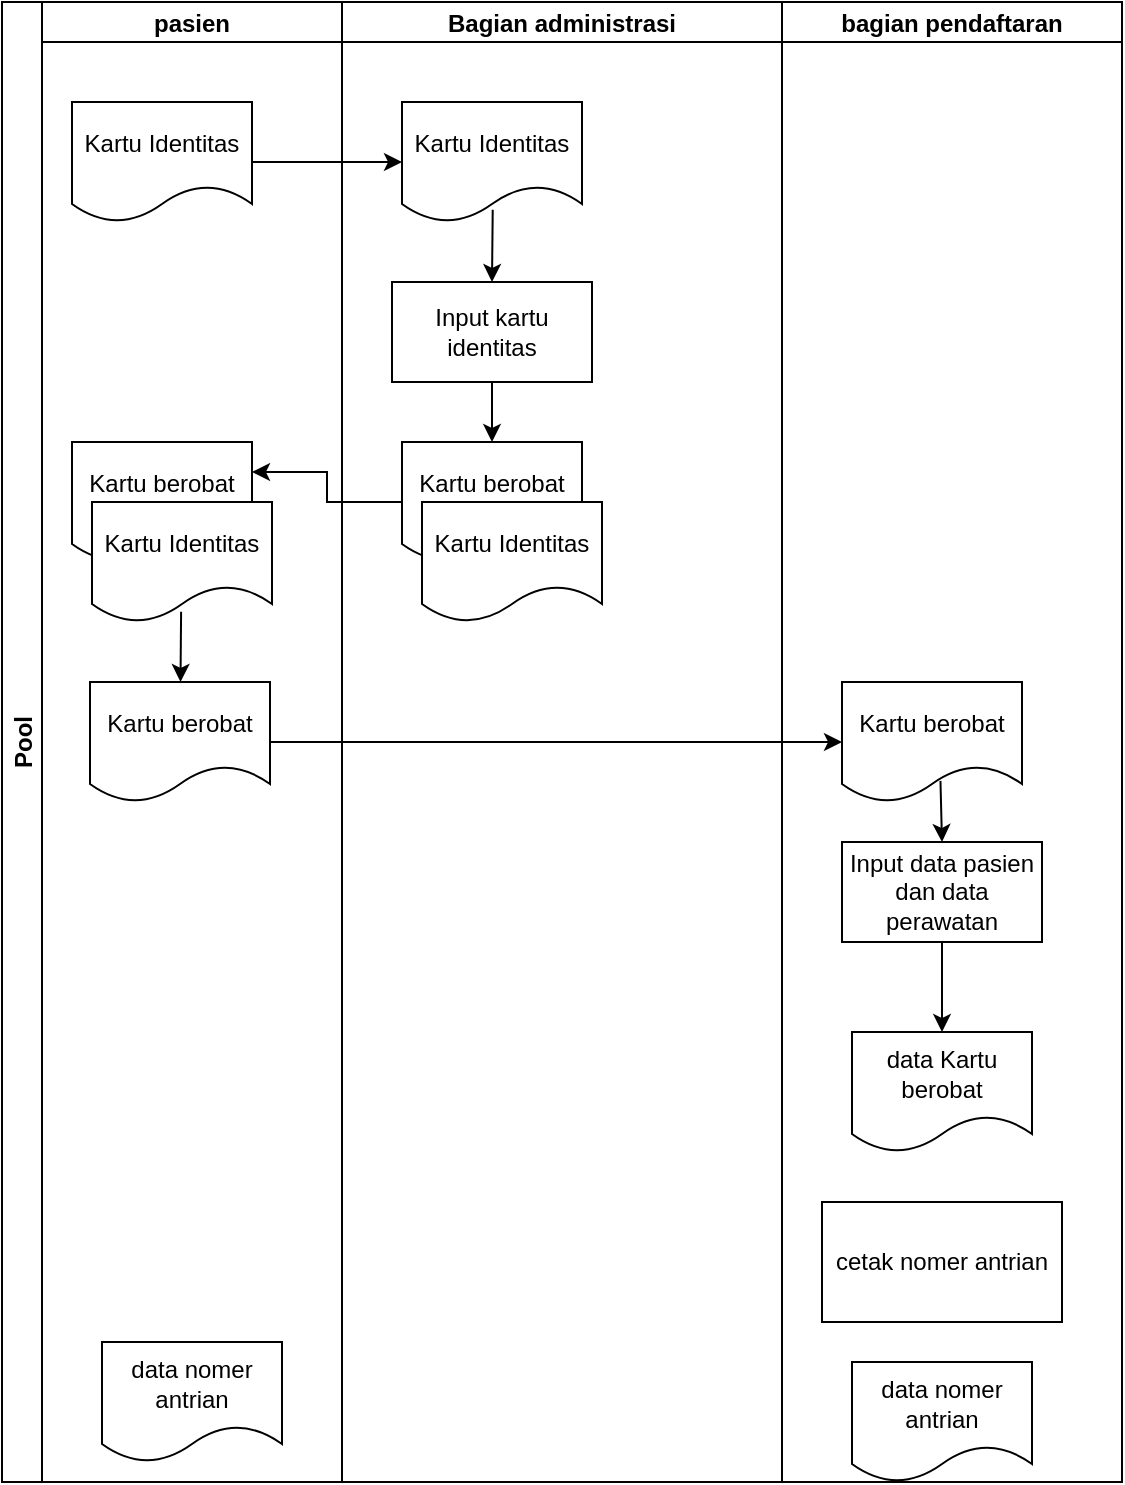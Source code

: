 <mxfile version="21.3.7" type="github" pages="3">
  <diagram name="Kelompok Rizki Flowmap" id="GY3II2nL-YwGFGa_IPt2">
    <mxGraphModel dx="1257" dy="680" grid="1" gridSize="10" guides="1" tooltips="1" connect="1" arrows="1" fold="1" page="1" pageScale="1" pageWidth="827" pageHeight="1169" math="0" shadow="0">
      <root>
        <mxCell id="0" />
        <mxCell id="1" parent="0" />
        <mxCell id="Cu0h03Rof56HXqJ_Zh26-1" value="Pool" style="swimlane;childLayout=stackLayout;resizeParent=1;resizeParentMax=0;startSize=20;horizontal=0;horizontalStack=1;" vertex="1" parent="1">
          <mxGeometry x="220" y="10" width="560" height="740" as="geometry" />
        </mxCell>
        <mxCell id="Cu0h03Rof56HXqJ_Zh26-2" value="pasien" style="swimlane;startSize=20;" vertex="1" parent="Cu0h03Rof56HXqJ_Zh26-1">
          <mxGeometry x="20" width="150" height="740" as="geometry" />
        </mxCell>
        <mxCell id="Cu0h03Rof56HXqJ_Zh26-5" value="Kartu Identitas" style="shape=document;whiteSpace=wrap;html=1;boundedLbl=1;" vertex="1" parent="Cu0h03Rof56HXqJ_Zh26-2">
          <mxGeometry x="15" y="50" width="90" height="60" as="geometry" />
        </mxCell>
        <mxCell id="D-AiiZzsvSWdkwpfQeIj-6" value="Kartu berobat" style="shape=document;whiteSpace=wrap;html=1;boundedLbl=1;" vertex="1" parent="Cu0h03Rof56HXqJ_Zh26-2">
          <mxGeometry x="15" y="220" width="90" height="60" as="geometry" />
        </mxCell>
        <mxCell id="D-AiiZzsvSWdkwpfQeIj-7" value="Kartu Identitas" style="shape=document;whiteSpace=wrap;html=1;boundedLbl=1;" vertex="1" parent="Cu0h03Rof56HXqJ_Zh26-2">
          <mxGeometry x="25" y="250" width="90" height="60" as="geometry" />
        </mxCell>
        <mxCell id="D-AiiZzsvSWdkwpfQeIj-8" value="Kartu berobat" style="shape=document;whiteSpace=wrap;html=1;boundedLbl=1;" vertex="1" parent="Cu0h03Rof56HXqJ_Zh26-2">
          <mxGeometry x="24" y="340" width="90" height="60" as="geometry" />
        </mxCell>
        <mxCell id="D-AiiZzsvSWdkwpfQeIj-13" value="" style="endArrow=classic;html=1;rounded=0;exitX=0.495;exitY=0.915;exitDx=0;exitDy=0;exitPerimeter=0;" edge="1" parent="Cu0h03Rof56HXqJ_Zh26-2" source="D-AiiZzsvSWdkwpfQeIj-7" target="D-AiiZzsvSWdkwpfQeIj-8">
          <mxGeometry width="50" height="50" relative="1" as="geometry">
            <mxPoint x="235" y="200" as="sourcePoint" />
            <mxPoint x="235" y="230" as="targetPoint" />
          </mxGeometry>
        </mxCell>
        <mxCell id="D-AiiZzsvSWdkwpfQeIj-21" value="data nomer antrian" style="shape=document;whiteSpace=wrap;html=1;boundedLbl=1;" vertex="1" parent="Cu0h03Rof56HXqJ_Zh26-2">
          <mxGeometry x="30" y="670" width="90" height="60" as="geometry" />
        </mxCell>
        <mxCell id="Cu0h03Rof56HXqJ_Zh26-3" value="Bagian administrasi" style="swimlane;startSize=20;" vertex="1" parent="Cu0h03Rof56HXqJ_Zh26-1">
          <mxGeometry x="170" width="220" height="740" as="geometry" />
        </mxCell>
        <mxCell id="D-AiiZzsvSWdkwpfQeIj-1" value="Kartu Identitas" style="shape=document;whiteSpace=wrap;html=1;boundedLbl=1;" vertex="1" parent="Cu0h03Rof56HXqJ_Zh26-3">
          <mxGeometry x="30" y="50" width="90" height="60" as="geometry" />
        </mxCell>
        <mxCell id="D-AiiZzsvSWdkwpfQeIj-3" value="Input kartu identitas" style="rounded=0;whiteSpace=wrap;html=1;" vertex="1" parent="Cu0h03Rof56HXqJ_Zh26-3">
          <mxGeometry x="25" y="140" width="100" height="50" as="geometry" />
        </mxCell>
        <mxCell id="D-AiiZzsvSWdkwpfQeIj-4" value="Kartu berobat" style="shape=document;whiteSpace=wrap;html=1;boundedLbl=1;" vertex="1" parent="Cu0h03Rof56HXqJ_Zh26-3">
          <mxGeometry x="30" y="220" width="90" height="60" as="geometry" />
        </mxCell>
        <mxCell id="D-AiiZzsvSWdkwpfQeIj-5" value="Kartu Identitas" style="shape=document;whiteSpace=wrap;html=1;boundedLbl=1;" vertex="1" parent="Cu0h03Rof56HXqJ_Zh26-3">
          <mxGeometry x="40" y="250" width="90" height="60" as="geometry" />
        </mxCell>
        <mxCell id="D-AiiZzsvSWdkwpfQeIj-10" value="" style="endArrow=classic;html=1;rounded=0;exitX=0.504;exitY=0.897;exitDx=0;exitDy=0;entryX=0.5;entryY=0;entryDx=0;entryDy=0;exitPerimeter=0;" edge="1" parent="Cu0h03Rof56HXqJ_Zh26-3" source="D-AiiZzsvSWdkwpfQeIj-1" target="D-AiiZzsvSWdkwpfQeIj-3">
          <mxGeometry width="50" height="50" relative="1" as="geometry">
            <mxPoint x="-35" y="90" as="sourcePoint" />
            <mxPoint x="40" y="90" as="targetPoint" />
          </mxGeometry>
        </mxCell>
        <mxCell id="D-AiiZzsvSWdkwpfQeIj-11" value="" style="endArrow=classic;html=1;rounded=0;exitX=0.5;exitY=1;exitDx=0;exitDy=0;entryX=0.5;entryY=0;entryDx=0;entryDy=0;" edge="1" parent="Cu0h03Rof56HXqJ_Zh26-3" source="D-AiiZzsvSWdkwpfQeIj-3" target="D-AiiZzsvSWdkwpfQeIj-4">
          <mxGeometry width="50" height="50" relative="1" as="geometry">
            <mxPoint x="-25" y="100" as="sourcePoint" />
            <mxPoint x="50" y="100" as="targetPoint" />
          </mxGeometry>
        </mxCell>
        <mxCell id="Cu0h03Rof56HXqJ_Zh26-4" value="bagian pendaftaran" style="swimlane;startSize=20;" vertex="1" parent="Cu0h03Rof56HXqJ_Zh26-1">
          <mxGeometry x="390" width="170" height="740" as="geometry" />
        </mxCell>
        <mxCell id="D-AiiZzsvSWdkwpfQeIj-9" value="Kartu berobat" style="shape=document;whiteSpace=wrap;html=1;boundedLbl=1;" vertex="1" parent="Cu0h03Rof56HXqJ_Zh26-4">
          <mxGeometry x="30" y="340" width="90" height="60" as="geometry" />
        </mxCell>
        <mxCell id="D-AiiZzsvSWdkwpfQeIj-15" value="Input data pasien dan data perawatan" style="rounded=0;whiteSpace=wrap;html=1;" vertex="1" parent="Cu0h03Rof56HXqJ_Zh26-4">
          <mxGeometry x="30" y="420" width="100" height="50" as="geometry" />
        </mxCell>
        <mxCell id="D-AiiZzsvSWdkwpfQeIj-16" value="" style="endArrow=classic;html=1;rounded=0;exitX=0.547;exitY=0.824;exitDx=0;exitDy=0;exitPerimeter=0;entryX=0.5;entryY=0;entryDx=0;entryDy=0;" edge="1" parent="Cu0h03Rof56HXqJ_Zh26-4" source="D-AiiZzsvSWdkwpfQeIj-9" target="D-AiiZzsvSWdkwpfQeIj-15">
          <mxGeometry width="50" height="50" relative="1" as="geometry">
            <mxPoint x="60" y="500" as="sourcePoint" />
            <mxPoint x="110" y="450" as="targetPoint" />
          </mxGeometry>
        </mxCell>
        <mxCell id="D-AiiZzsvSWdkwpfQeIj-17" value="data Kartu berobat" style="shape=document;whiteSpace=wrap;html=1;boundedLbl=1;" vertex="1" parent="Cu0h03Rof56HXqJ_Zh26-4">
          <mxGeometry x="35" y="515" width="90" height="60" as="geometry" />
        </mxCell>
        <mxCell id="D-AiiZzsvSWdkwpfQeIj-18" value="" style="endArrow=classic;html=1;rounded=0;exitX=0.5;exitY=1;exitDx=0;exitDy=0;entryX=0.5;entryY=0;entryDx=0;entryDy=0;" edge="1" parent="Cu0h03Rof56HXqJ_Zh26-4" source="D-AiiZzsvSWdkwpfQeIj-15" target="D-AiiZzsvSWdkwpfQeIj-17">
          <mxGeometry width="50" height="50" relative="1" as="geometry">
            <mxPoint x="60" y="500" as="sourcePoint" />
            <mxPoint x="110" y="450" as="targetPoint" />
          </mxGeometry>
        </mxCell>
        <mxCell id="D-AiiZzsvSWdkwpfQeIj-19" value="cetak nomer antrian" style="rounded=0;whiteSpace=wrap;html=1;" vertex="1" parent="Cu0h03Rof56HXqJ_Zh26-4">
          <mxGeometry x="20" y="600" width="120" height="60" as="geometry" />
        </mxCell>
        <mxCell id="D-AiiZzsvSWdkwpfQeIj-20" value="data nomer antrian" style="shape=document;whiteSpace=wrap;html=1;boundedLbl=1;" vertex="1" parent="Cu0h03Rof56HXqJ_Zh26-4">
          <mxGeometry x="35" y="680" width="90" height="60" as="geometry" />
        </mxCell>
        <mxCell id="D-AiiZzsvSWdkwpfQeIj-2" value="" style="endArrow=classic;html=1;rounded=0;exitX=1;exitY=0.5;exitDx=0;exitDy=0;entryX=0;entryY=0.5;entryDx=0;entryDy=0;" edge="1" parent="Cu0h03Rof56HXqJ_Zh26-1" source="Cu0h03Rof56HXqJ_Zh26-5" target="D-AiiZzsvSWdkwpfQeIj-1">
          <mxGeometry width="50" height="50" relative="1" as="geometry">
            <mxPoint x="240" y="260" as="sourcePoint" />
            <mxPoint x="290" y="210" as="targetPoint" />
          </mxGeometry>
        </mxCell>
        <mxCell id="D-AiiZzsvSWdkwpfQeIj-12" style="edgeStyle=orthogonalEdgeStyle;rounded=0;orthogonalLoop=1;jettySize=auto;html=1;entryX=1;entryY=0.25;entryDx=0;entryDy=0;" edge="1" parent="Cu0h03Rof56HXqJ_Zh26-1" source="D-AiiZzsvSWdkwpfQeIj-4" target="D-AiiZzsvSWdkwpfQeIj-6">
          <mxGeometry relative="1" as="geometry" />
        </mxCell>
        <mxCell id="D-AiiZzsvSWdkwpfQeIj-14" value="" style="endArrow=classic;html=1;rounded=0;exitX=1;exitY=0.5;exitDx=0;exitDy=0;entryX=0;entryY=0.5;entryDx=0;entryDy=0;" edge="1" parent="Cu0h03Rof56HXqJ_Zh26-1" source="D-AiiZzsvSWdkwpfQeIj-8" target="D-AiiZzsvSWdkwpfQeIj-9">
          <mxGeometry width="50" height="50" relative="1" as="geometry">
            <mxPoint x="265" y="210" as="sourcePoint" />
            <mxPoint x="265" y="240" as="targetPoint" />
          </mxGeometry>
        </mxCell>
      </root>
    </mxGraphModel>
  </diagram>
  <diagram id="hFpAdu0tQ99hXQTrZMSn" name="Kelompok Tedi Flowmap">
    <mxGraphModel dx="1760" dy="952" grid="1" gridSize="10" guides="1" tooltips="1" connect="1" arrows="1" fold="1" page="1" pageScale="1" pageWidth="827" pageHeight="1169" math="0" shadow="0">
      <root>
        <mxCell id="0" />
        <mxCell id="1" parent="0" />
        <mxCell id="s-BeRi4c1nOjK2LyI9Qe-1" value="Pool" style="swimlane;childLayout=stackLayout;resizeParent=1;resizeParentMax=0;startSize=20;horizontal=0;horizontalStack=1;" vertex="1" parent="1">
          <mxGeometry x="60" y="110" width="730" height="900" as="geometry" />
        </mxCell>
        <mxCell id="s-BeRi4c1nOjK2LyI9Qe-2" value="Pelanggan" style="swimlane;startSize=20;" vertex="1" parent="s-BeRi4c1nOjK2LyI9Qe-1">
          <mxGeometry x="20" width="210" height="900" as="geometry" />
        </mxCell>
        <mxCell id="s-BeRi4c1nOjK2LyI9Qe-5" value="Barang yang dicuci" style="shape=document;whiteSpace=wrap;html=1;boundedLbl=1;" vertex="1" parent="s-BeRi4c1nOjK2LyI9Qe-2">
          <mxGeometry x="60" y="50" width="90" height="60" as="geometry" />
        </mxCell>
        <mxCell id="s-BeRi4c1nOjK2LyI9Qe-10" value="Total Pakaian" style="shape=document;whiteSpace=wrap;html=1;boundedLbl=1;" vertex="1" parent="s-BeRi4c1nOjK2LyI9Qe-2">
          <mxGeometry x="40" y="237" width="90" height="60" as="geometry" />
        </mxCell>
        <mxCell id="s-BeRi4c1nOjK2LyI9Qe-15" value="Konfirmasi Pelanggan" style="shape=document;whiteSpace=wrap;html=1;boundedLbl=1;" vertex="1" parent="s-BeRi4c1nOjK2LyI9Qe-2">
          <mxGeometry x="50" y="270" width="90" height="60" as="geometry" />
        </mxCell>
        <mxCell id="s-BeRi4c1nOjK2LyI9Qe-31" value="Nota Penerimaan barang" style="shape=document;whiteSpace=wrap;html=1;boundedLbl=1;" vertex="1" parent="s-BeRi4c1nOjK2LyI9Qe-2">
          <mxGeometry x="55.5" y="780" width="99" height="60" as="geometry" />
        </mxCell>
        <mxCell id="s-BeRi4c1nOjK2LyI9Qe-3" value="Admin Laundry" style="swimlane;startSize=20;" vertex="1" parent="s-BeRi4c1nOjK2LyI9Qe-1">
          <mxGeometry x="230" width="320" height="900" as="geometry" />
        </mxCell>
        <mxCell id="s-BeRi4c1nOjK2LyI9Qe-7" value="Barang yang dicuci" style="shape=document;whiteSpace=wrap;html=1;boundedLbl=1;" vertex="1" parent="s-BeRi4c1nOjK2LyI9Qe-3">
          <mxGeometry x="89" y="50" width="90" height="60" as="geometry" />
        </mxCell>
        <mxCell id="s-BeRi4c1nOjK2LyI9Qe-8" value="Menghitung Total Pakaian" style="shape=trapezoid;perimeter=trapezoidPerimeter;whiteSpace=wrap;html=1;fixedSize=1;direction=west;" vertex="1" parent="s-BeRi4c1nOjK2LyI9Qe-3">
          <mxGeometry x="74" y="140" width="120" height="60" as="geometry" />
        </mxCell>
        <mxCell id="s-BeRi4c1nOjK2LyI9Qe-9" value="Total Pakaian" style="shape=document;whiteSpace=wrap;html=1;boundedLbl=1;" vertex="1" parent="s-BeRi4c1nOjK2LyI9Qe-3">
          <mxGeometry x="80" y="230" width="90" height="60" as="geometry" />
        </mxCell>
        <mxCell id="s-BeRi4c1nOjK2LyI9Qe-12" value="" style="endArrow=classic;html=1;rounded=0;exitX=0.51;exitY=0.906;exitDx=0;exitDy=0;entryX=0.5;entryY=1;entryDx=0;entryDy=0;exitPerimeter=0;" edge="1" parent="s-BeRi4c1nOjK2LyI9Qe-3" source="s-BeRi4c1nOjK2LyI9Qe-7" target="s-BeRi4c1nOjK2LyI9Qe-8">
          <mxGeometry width="50" height="50" relative="1" as="geometry">
            <mxPoint x="-50" y="90" as="sourcePoint" />
            <mxPoint x="59" y="90" as="targetPoint" />
          </mxGeometry>
        </mxCell>
        <mxCell id="s-BeRi4c1nOjK2LyI9Qe-16" value="Konfirmasi Pelanggan" style="shape=document;whiteSpace=wrap;html=1;boundedLbl=1;" vertex="1" parent="s-BeRi4c1nOjK2LyI9Qe-3">
          <mxGeometry x="80" y="320" width="90" height="60" as="geometry" />
        </mxCell>
        <mxCell id="s-BeRi4c1nOjK2LyI9Qe-18" value="Konfirmasi pencucian" style="rhombus;whiteSpace=wrap;html=1;" vertex="1" parent="s-BeRi4c1nOjK2LyI9Qe-3">
          <mxGeometry x="94" y="425" width="85" height="85" as="geometry" />
        </mxCell>
        <mxCell id="s-BeRi4c1nOjK2LyI9Qe-20" value="Menginput data total pakaian" style="shape=trapezoid;perimeter=trapezoidPerimeter;whiteSpace=wrap;html=1;fixedSize=1;direction=west;" vertex="1" parent="s-BeRi4c1nOjK2LyI9Qe-3">
          <mxGeometry x="194" y="510" width="100" height="50" as="geometry" />
        </mxCell>
        <mxCell id="s-BeRi4c1nOjK2LyI9Qe-19" value="" style="edgeStyle=segmentEdgeStyle;endArrow=classic;html=1;curved=0;rounded=0;endSize=8;startSize=8;exitX=1;exitY=0.5;exitDx=0;exitDy=0;entryX=0.5;entryY=1;entryDx=0;entryDy=0;" edge="1" parent="s-BeRi4c1nOjK2LyI9Qe-3" source="s-BeRi4c1nOjK2LyI9Qe-18" target="s-BeRi4c1nOjK2LyI9Qe-20">
          <mxGeometry width="50" height="50" relative="1" as="geometry">
            <mxPoint x="220" y="470" as="sourcePoint" />
            <mxPoint x="240" y="510" as="targetPoint" />
          </mxGeometry>
        </mxCell>
        <mxCell id="s-BeRi4c1nOjK2LyI9Qe-21" value="&lt;font style=&quot;font-size: 9px;&quot;&gt;Sesuai&lt;/font&gt;" style="rounded=0;whiteSpace=wrap;html=1;strokeColor=none;" vertex="1" parent="s-BeRi4c1nOjK2LyI9Qe-3">
          <mxGeometry x="221.5" y="452" width="45" height="22.5" as="geometry" />
        </mxCell>
        <mxCell id="s-BeRi4c1nOjK2LyI9Qe-24" value="" style="edgeStyle=elbowEdgeStyle;elbow=vertical;endArrow=classic;html=1;curved=0;rounded=0;endSize=8;startSize=8;exitX=0.5;exitY=0;exitDx=0;exitDy=0;entryX=0.5;entryY=0;entryDx=0;entryDy=0;" edge="1" parent="s-BeRi4c1nOjK2LyI9Qe-3" source="s-BeRi4c1nOjK2LyI9Qe-8" target="s-BeRi4c1nOjK2LyI9Qe-9">
          <mxGeometry width="50" height="50" relative="1" as="geometry">
            <mxPoint x="190" y="350" as="sourcePoint" />
            <mxPoint x="240" y="300" as="targetPoint" />
          </mxGeometry>
        </mxCell>
        <mxCell id="s-BeRi4c1nOjK2LyI9Qe-25" value="" style="edgeStyle=orthogonalEdgeStyle;elbow=vertical;endArrow=classic;html=1;rounded=0;endSize=8;startSize=8;exitX=0;exitY=0.5;exitDx=0;exitDy=0;entryX=0.04;entryY=0.446;entryDx=0;entryDy=0;entryPerimeter=0;" edge="1" parent="s-BeRi4c1nOjK2LyI9Qe-3" source="s-BeRi4c1nOjK2LyI9Qe-18" target="s-BeRi4c1nOjK2LyI9Qe-8">
          <mxGeometry width="50" height="50" relative="1" as="geometry">
            <mxPoint x="190" y="350" as="sourcePoint" />
            <mxPoint x="240" y="300" as="targetPoint" />
            <Array as="points">
              <mxPoint x="50" y="468" />
              <mxPoint x="50" y="410" />
              <mxPoint x="220" y="410" />
              <mxPoint x="220" y="173" />
            </Array>
          </mxGeometry>
        </mxCell>
        <mxCell id="s-BeRi4c1nOjK2LyI9Qe-26" value="&lt;font style=&quot;font-size: 9px;&quot;&gt;Tidak Sesuai&lt;/font&gt;" style="rounded=0;whiteSpace=wrap;html=1;strokeColor=none;" vertex="1" parent="s-BeRi4c1nOjK2LyI9Qe-3">
          <mxGeometry x="25" y="455.25" width="54" height="22.5" as="geometry" />
        </mxCell>
        <mxCell id="s-BeRi4c1nOjK2LyI9Qe-27" value="Data Total Pakaian" style="shape=document;whiteSpace=wrap;html=1;boundedLbl=1;" vertex="1" parent="s-BeRi4c1nOjK2LyI9Qe-3">
          <mxGeometry x="199" y="600" width="90" height="60" as="geometry" />
        </mxCell>
        <mxCell id="s-BeRi4c1nOjK2LyI9Qe-28" value="Mencetak &lt;br&gt;Nota" style="shape=trapezoid;perimeter=trapezoidPerimeter;whiteSpace=wrap;html=1;fixedSize=1;direction=west;" vertex="1" parent="s-BeRi4c1nOjK2LyI9Qe-3">
          <mxGeometry x="194" y="690" width="100" height="50" as="geometry" />
        </mxCell>
        <mxCell id="s-BeRi4c1nOjK2LyI9Qe-29" value="Nota Penerimaan barang" style="shape=document;whiteSpace=wrap;html=1;boundedLbl=1;" vertex="1" parent="s-BeRi4c1nOjK2LyI9Qe-3">
          <mxGeometry x="194" y="780" width="99" height="60" as="geometry" />
        </mxCell>
        <mxCell id="s-BeRi4c1nOjK2LyI9Qe-30" value="Nota Penerimaan barang" style="shape=document;whiteSpace=wrap;html=1;boundedLbl=1;" vertex="1" parent="s-BeRi4c1nOjK2LyI9Qe-3">
          <mxGeometry x="203" y="802" width="99" height="60" as="geometry" />
        </mxCell>
        <mxCell id="s-BeRi4c1nOjK2LyI9Qe-33" value="" style="endArrow=classic;html=1;rounded=0;exitX=0.5;exitY=0;exitDx=0;exitDy=0;entryX=0.5;entryY=0;entryDx=0;entryDy=0;" edge="1" parent="s-BeRi4c1nOjK2LyI9Qe-3" source="s-BeRi4c1nOjK2LyI9Qe-20" target="s-BeRi4c1nOjK2LyI9Qe-27">
          <mxGeometry width="50" height="50" relative="1" as="geometry">
            <mxPoint x="180" y="670" as="sourcePoint" />
            <mxPoint x="230" y="620" as="targetPoint" />
          </mxGeometry>
        </mxCell>
        <mxCell id="s-BeRi4c1nOjK2LyI9Qe-34" value="" style="endArrow=classic;html=1;rounded=0;exitX=0.503;exitY=0.818;exitDx=0;exitDy=0;entryX=0.502;entryY=1.06;entryDx=0;entryDy=0;exitPerimeter=0;entryPerimeter=0;" edge="1" parent="s-BeRi4c1nOjK2LyI9Qe-3" source="s-BeRi4c1nOjK2LyI9Qe-27" target="s-BeRi4c1nOjK2LyI9Qe-28">
          <mxGeometry width="50" height="50" relative="1" as="geometry">
            <mxPoint x="254" y="570" as="sourcePoint" />
            <mxPoint x="254" y="610" as="targetPoint" />
          </mxGeometry>
        </mxCell>
        <mxCell id="s-BeRi4c1nOjK2LyI9Qe-35" value="" style="endArrow=classic;html=1;rounded=0;exitX=0.5;exitY=0;exitDx=0;exitDy=0;entryX=0.5;entryY=0;entryDx=0;entryDy=0;" edge="1" parent="s-BeRi4c1nOjK2LyI9Qe-3" source="s-BeRi4c1nOjK2LyI9Qe-28" target="s-BeRi4c1nOjK2LyI9Qe-29">
          <mxGeometry width="50" height="50" relative="1" as="geometry">
            <mxPoint x="254" y="659" as="sourcePoint" />
            <mxPoint x="254" y="697" as="targetPoint" />
          </mxGeometry>
        </mxCell>
        <mxCell id="s-BeRi4c1nOjK2LyI9Qe-4" value="Bagian Cuci" style="swimlane;startSize=20;" vertex="1" parent="s-BeRi4c1nOjK2LyI9Qe-1">
          <mxGeometry x="550" width="180" height="900" as="geometry" />
        </mxCell>
        <mxCell id="s-BeRi4c1nOjK2LyI9Qe-32" value="Nota Penerimaan barang" style="shape=document;whiteSpace=wrap;html=1;boundedLbl=1;" vertex="1" parent="s-BeRi4c1nOjK2LyI9Qe-4">
          <mxGeometry x="36" y="802" width="99" height="60" as="geometry" />
        </mxCell>
        <mxCell id="s-BeRi4c1nOjK2LyI9Qe-11" value="" style="endArrow=classic;html=1;rounded=0;exitX=1;exitY=0.5;exitDx=0;exitDy=0;entryX=0;entryY=0.5;entryDx=0;entryDy=0;" edge="1" parent="s-BeRi4c1nOjK2LyI9Qe-1" source="s-BeRi4c1nOjK2LyI9Qe-5" target="s-BeRi4c1nOjK2LyI9Qe-7">
          <mxGeometry width="50" height="50" relative="1" as="geometry">
            <mxPoint x="420" y="260" as="sourcePoint" />
            <mxPoint x="470" y="210" as="targetPoint" />
          </mxGeometry>
        </mxCell>
        <mxCell id="s-BeRi4c1nOjK2LyI9Qe-14" value="" style="endArrow=classic;html=1;rounded=0;exitX=0;exitY=0.5;exitDx=0;exitDy=0;entryX=1.041;entryY=0.406;entryDx=0;entryDy=0;entryPerimeter=0;" edge="1" parent="s-BeRi4c1nOjK2LyI9Qe-1" source="s-BeRi4c1nOjK2LyI9Qe-9" target="s-BeRi4c1nOjK2LyI9Qe-10">
          <mxGeometry width="50" height="50" relative="1" as="geometry">
            <mxPoint x="334" y="210" as="sourcePoint" />
            <mxPoint x="334" y="240" as="targetPoint" />
          </mxGeometry>
        </mxCell>
        <mxCell id="s-BeRi4c1nOjK2LyI9Qe-17" style="edgeStyle=orthogonalEdgeStyle;rounded=0;orthogonalLoop=1;jettySize=auto;html=1;entryX=0;entryY=0.5;entryDx=0;entryDy=0;" edge="1" parent="s-BeRi4c1nOjK2LyI9Qe-1" source="s-BeRi4c1nOjK2LyI9Qe-15" target="s-BeRi4c1nOjK2LyI9Qe-16">
          <mxGeometry relative="1" as="geometry">
            <Array as="points">
              <mxPoint x="220" y="300" />
              <mxPoint x="220" y="350" />
            </Array>
          </mxGeometry>
        </mxCell>
        <mxCell id="s-BeRi4c1nOjK2LyI9Qe-36" value="" style="endArrow=classic;html=1;rounded=0;entryX=1;entryY=0.5;entryDx=0;entryDy=0;exitX=0;exitY=0.5;exitDx=0;exitDy=0;" edge="1" parent="s-BeRi4c1nOjK2LyI9Qe-1" source="s-BeRi4c1nOjK2LyI9Qe-29" target="s-BeRi4c1nOjK2LyI9Qe-31">
          <mxGeometry width="50" height="50" relative="1" as="geometry">
            <mxPoint x="400" y="820" as="sourcePoint" />
            <mxPoint x="450" y="770" as="targetPoint" />
          </mxGeometry>
        </mxCell>
        <mxCell id="s-BeRi4c1nOjK2LyI9Qe-37" value="" style="endArrow=classic;html=1;rounded=0;exitX=1;exitY=0.5;exitDx=0;exitDy=0;entryX=0;entryY=0.5;entryDx=0;entryDy=0;" edge="1" parent="s-BeRi4c1nOjK2LyI9Qe-1" source="s-BeRi4c1nOjK2LyI9Qe-30" target="s-BeRi4c1nOjK2LyI9Qe-32">
          <mxGeometry width="50" height="50" relative="1" as="geometry">
            <mxPoint x="400" y="820" as="sourcePoint" />
            <mxPoint x="450" y="770" as="targetPoint" />
          </mxGeometry>
        </mxCell>
      </root>
    </mxGraphModel>
  </diagram>
  <diagram id="QWo1hs_0K7TEfia22DQK" name="Kelompok Rizki DFD 2">
    <mxGraphModel dx="880" dy="476" grid="1" gridSize="10" guides="1" tooltips="1" connect="1" arrows="1" fold="1" page="1" pageScale="1" pageWidth="827" pageHeight="1169" math="0" shadow="0">
      <root>
        <mxCell id="0" />
        <mxCell id="1" parent="0" />
      </root>
    </mxGraphModel>
  </diagram>
</mxfile>
